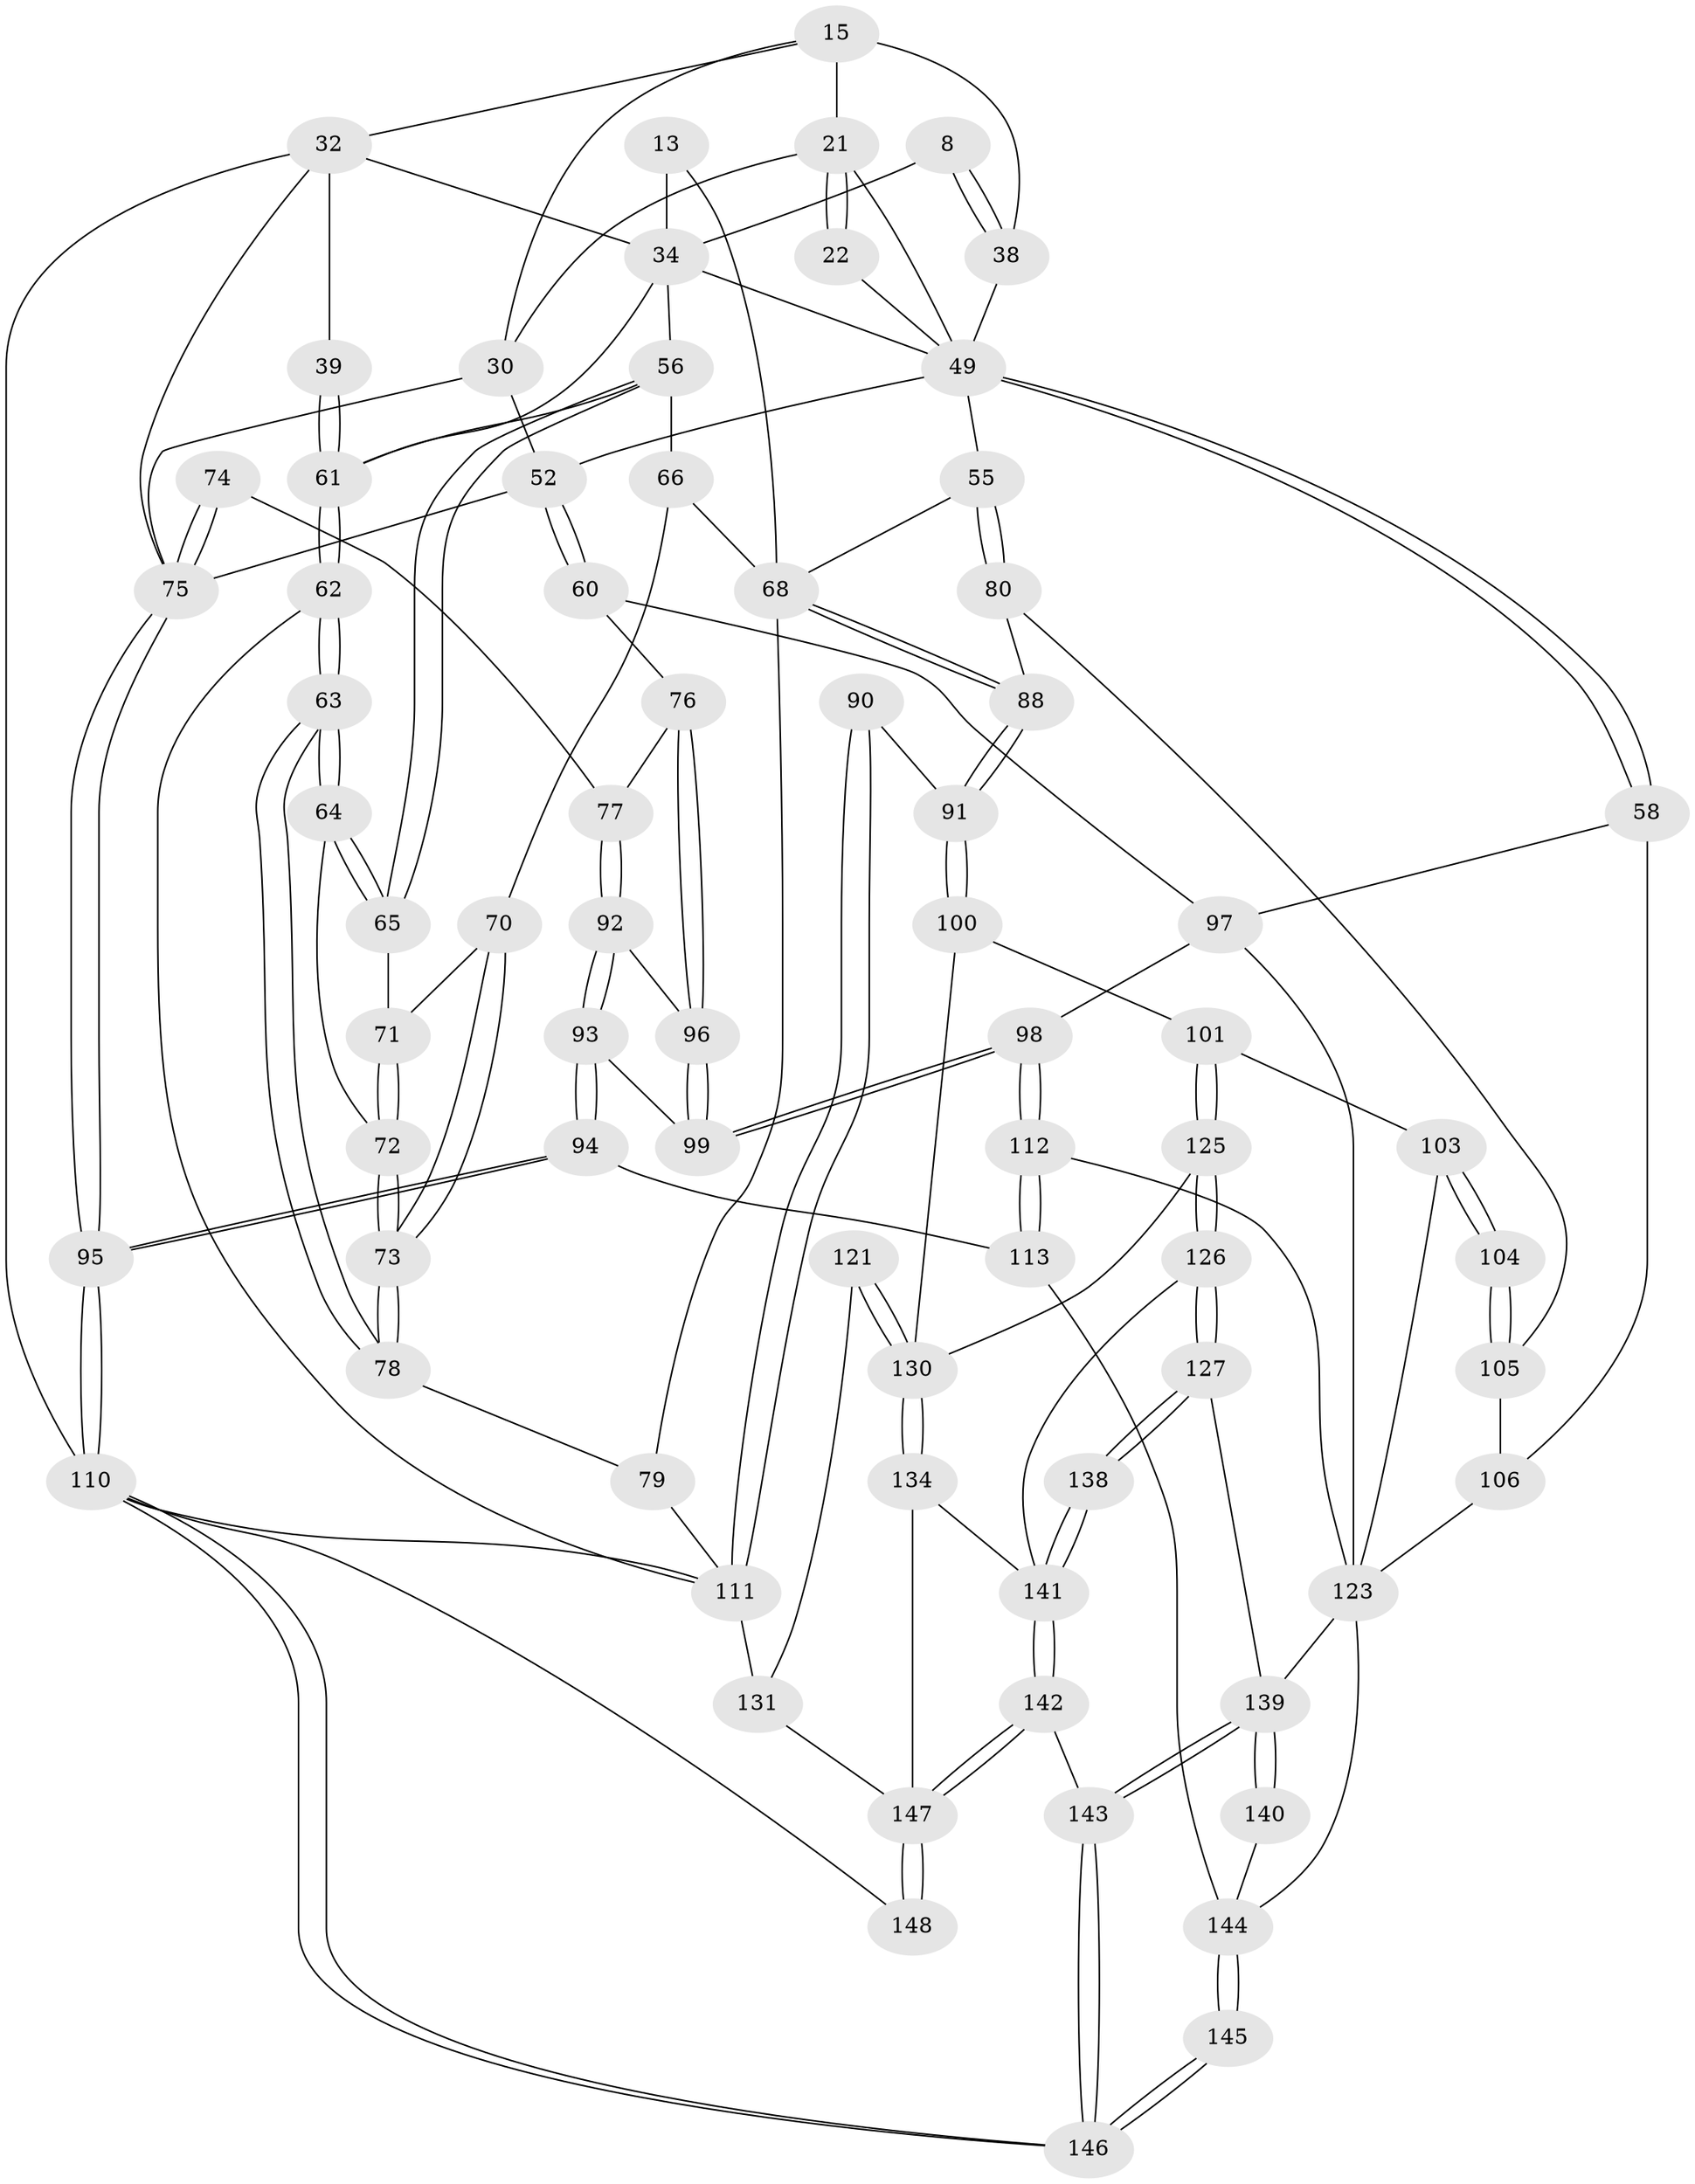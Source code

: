 // original degree distribution, {3: 0.013513513513513514, 4: 0.23648648648648649, 6: 0.22297297297297297, 5: 0.527027027027027}
// Generated by graph-tools (version 1.1) at 2025/01/03/09/25 05:01:49]
// undirected, 74 vertices, 171 edges
graph export_dot {
graph [start="1"]
  node [color=gray90,style=filled];
  8 [pos="+0.5192684174182918+0.12909178060022372"];
  13 [pos="+0.684227108246835+0.16176410390713744",super="+12"];
  15 [pos="+0.33260963151029915+0.019630450545079753",super="+10"];
  21 [pos="+0.30118097095651714+0.15533680785263904",super="+16+17"];
  22 [pos="+0.24749086000272266+0.11022891533065125"];
  30 [pos="+0.0544627933538397+0.21459176476144814",super="+25"];
  32 [pos="+1+0",super="+4"];
  34 [pos="+0.8530283956283211+0.14855605886797293",super="+33+31+14"];
  38 [pos="+0.42656164236026417+0.26931549896850643",super="+23+20+9"];
  39 [pos="+1+0"];
  49 [pos="+0.368435644382657+0.34336329507794394",super="+45+37"];
  52 [pos="+0.1429228850634544+0.33642941403061116",super="+36+29+35"];
  55 [pos="+0.5351609375843808+0.3731459705940087"];
  56 [pos="+0.9377761964779266+0.3191410283811044",super="+42+43"];
  58 [pos="+0.30716866229273626+0.4775583401250866"];
  60 [pos="+0.2521777299873284+0.47762100217552084"];
  61 [pos="+1+0.24261092020068378",super="+41+40"];
  62 [pos="+1+0.5479816220376206"];
  63 [pos="+1+0.5029603925390862"];
  64 [pos="+0.9815307729993514+0.437115703663955"];
  65 [pos="+0.9750219895842827+0.43091082219210486"];
  66 [pos="+0.7741131458213992+0.38663280361001146",super="+47+46+57"];
  68 [pos="+0.7075646671846039+0.469084873316847",super="+54+67"];
  70 [pos="+0.8441195342485674+0.409575232128811",super="+69"];
  71 [pos="+0.9192760049246645+0.41814506190107636"];
  72 [pos="+0.8763618354634698+0.4670501310373815"];
  73 [pos="+0.8560063369454303+0.48409751178263244"];
  74 [pos="+0.02004698467998707+0.4261918755756598"];
  75 [pos="+0+0.42294757762798035",super="+51+53"];
  76 [pos="+0.1777033042351297+0.5089506178855253"];
  77 [pos="+0.05931019305683074+0.4723109007397951"];
  78 [pos="+0.8503139093365462+0.508170911026056"];
  79 [pos="+0.8335033195215643+0.5264695032181049"];
  80 [pos="+0.5553063921746745+0.4751774343258904"];
  88 [pos="+0.659375907378822+0.49492058562662533"];
  90 [pos="+0.8137530993055817+0.6296525533341756"];
  91 [pos="+0.7064547990273414+0.658896445107124"];
  92 [pos="+0.06372977582529729+0.5615675588906853"];
  93 [pos="+0.03681520152807084+0.6502118704758566"];
  94 [pos="+0+0.7034994564518718"];
  95 [pos="+0+0.7126911786733662"];
  96 [pos="+0.15662718621390254+0.5631960407106203"];
  97 [pos="+0.27870340134616245+0.5354573482364475",super="+59"];
  98 [pos="+0.19015431813510975+0.6700820909520028"];
  99 [pos="+0.15505102890317318+0.6473589546024023"];
  100 [pos="+0.6981230591234517+0.6669287953570786"];
  101 [pos="+0.5417690080137906+0.6648076903378685"];
  103 [pos="+0.5342399004361224+0.6585610805062785",super="+102"];
  104 [pos="+0.5232734768646407+0.5902162026762693"];
  105 [pos="+0.4115500504520742+0.5945057723285235",super="+82"];
  106 [pos="+0.3769416698223198+0.6358696335680157",super="+83"];
  110 [pos="+0+1",super="+84"];
  111 [pos="+0.8984283269520412+0.749329900949997",super="+87+89"];
  112 [pos="+0.1947063097006109+0.6775281102051105"];
  113 [pos="+0.15304275051961835+0.835556752288737"];
  121 [pos="+0.8165797250378469+0.8023629164556727"];
  123 [pos="+0.5180243858162795+0.7360290505923394",super="+118"];
  125 [pos="+0.6312955024999073+0.8250949704784788"];
  126 [pos="+0.6261044428702724+0.8385845366654223"];
  127 [pos="+0.578909420065197+0.8510071170637267"];
  130 [pos="+0.7724946141738719+0.8735819134445916",super="+124+122"];
  131 [pos="+0.9297290602420712+0.8927874572942938",super="+120"];
  134 [pos="+0.770652266440522+0.8837104266985933"];
  138 [pos="+0.61147441210137+1"];
  139 [pos="+0.4494980278682922+0.9813272858814166",super="+128+129+135"];
  140 [pos="+0.4412069892963194+0.9685893338544934"];
  141 [pos="+0.6153338152159583+1",super="+136+137"];
  142 [pos="+0.587721052805064+1"];
  143 [pos="+0.4865351389205895+1"];
  144 [pos="+0.25101393073561507+0.9301784880285114",super="+119+116"];
  145 [pos="+0.15035267042804912+0.9622035662042187"];
  146 [pos="+0+1"];
  147 [pos="+0.7527016296481723+1",super="+133+132"];
  148 [pos="+1+1"];
  8 -- 38 [weight=2];
  8 -- 38;
  8 -- 34;
  13 -- 34 [weight=3];
  13 -- 68;
  15 -- 21;
  15 -- 38 [weight=2];
  15 -- 30;
  15 -- 32;
  21 -- 22 [weight=2];
  21 -- 22;
  21 -- 30;
  21 -- 49;
  22 -- 49;
  30 -- 52 [weight=3];
  30 -- 75;
  32 -- 39;
  32 -- 34 [weight=2];
  32 -- 110 [weight=2];
  32 -- 75;
  34 -- 61;
  34 -- 56;
  34 -- 49;
  38 -- 49 [weight=2];
  39 -- 61 [weight=2];
  39 -- 61;
  49 -- 58;
  49 -- 58;
  49 -- 55;
  49 -- 52 [weight=2];
  52 -- 60;
  52 -- 60;
  52 -- 75;
  55 -- 80;
  55 -- 80;
  55 -- 68;
  56 -- 65;
  56 -- 65;
  56 -- 66 [weight=2];
  56 -- 61;
  58 -- 106;
  58 -- 97;
  60 -- 76;
  60 -- 97;
  61 -- 62;
  61 -- 62;
  62 -- 63;
  62 -- 63;
  62 -- 111;
  63 -- 64;
  63 -- 64;
  63 -- 78;
  63 -- 78;
  64 -- 65;
  64 -- 65;
  64 -- 72;
  65 -- 71;
  66 -- 70 [weight=2];
  66 -- 68 [weight=2];
  68 -- 88;
  68 -- 88;
  68 -- 79;
  70 -- 73;
  70 -- 73;
  70 -- 71;
  71 -- 72;
  71 -- 72;
  72 -- 73;
  72 -- 73;
  73 -- 78;
  73 -- 78;
  74 -- 75 [weight=2];
  74 -- 75;
  74 -- 77;
  75 -- 95;
  75 -- 95;
  76 -- 77;
  76 -- 96;
  76 -- 96;
  77 -- 92;
  77 -- 92;
  78 -- 79;
  79 -- 111;
  80 -- 88;
  80 -- 105;
  88 -- 91;
  88 -- 91;
  90 -- 91;
  90 -- 111 [weight=2];
  90 -- 111;
  91 -- 100;
  91 -- 100;
  92 -- 93;
  92 -- 93;
  92 -- 96;
  93 -- 94;
  93 -- 94;
  93 -- 99;
  94 -- 95;
  94 -- 95;
  94 -- 113;
  95 -- 110;
  95 -- 110;
  96 -- 99;
  96 -- 99;
  97 -- 98;
  97 -- 123;
  98 -- 99;
  98 -- 99;
  98 -- 112;
  98 -- 112;
  100 -- 101;
  100 -- 130;
  101 -- 125;
  101 -- 125;
  101 -- 103;
  103 -- 104;
  103 -- 104;
  103 -- 123 [weight=2];
  104 -- 105 [weight=2];
  104 -- 105;
  105 -- 106 [weight=2];
  106 -- 123;
  110 -- 146;
  110 -- 146;
  110 -- 148;
  110 -- 111;
  111 -- 131 [weight=2];
  112 -- 113;
  112 -- 113;
  112 -- 123;
  113 -- 144;
  121 -- 130 [weight=2];
  121 -- 130;
  121 -- 131;
  123 -- 139 [weight=2];
  123 -- 144 [weight=2];
  125 -- 126;
  125 -- 126;
  125 -- 130;
  126 -- 127;
  126 -- 127;
  126 -- 141;
  127 -- 138;
  127 -- 138;
  127 -- 139;
  130 -- 134;
  130 -- 134;
  131 -- 147;
  134 -- 147;
  134 -- 141;
  138 -- 141 [weight=2];
  138 -- 141;
  139 -- 140 [weight=2];
  139 -- 140;
  139 -- 143;
  139 -- 143;
  140 -- 144;
  141 -- 142;
  141 -- 142;
  142 -- 143;
  142 -- 147;
  142 -- 147;
  143 -- 146;
  143 -- 146;
  144 -- 145 [weight=2];
  144 -- 145;
  145 -- 146;
  145 -- 146;
  147 -- 148 [weight=2];
  147 -- 148;
}
